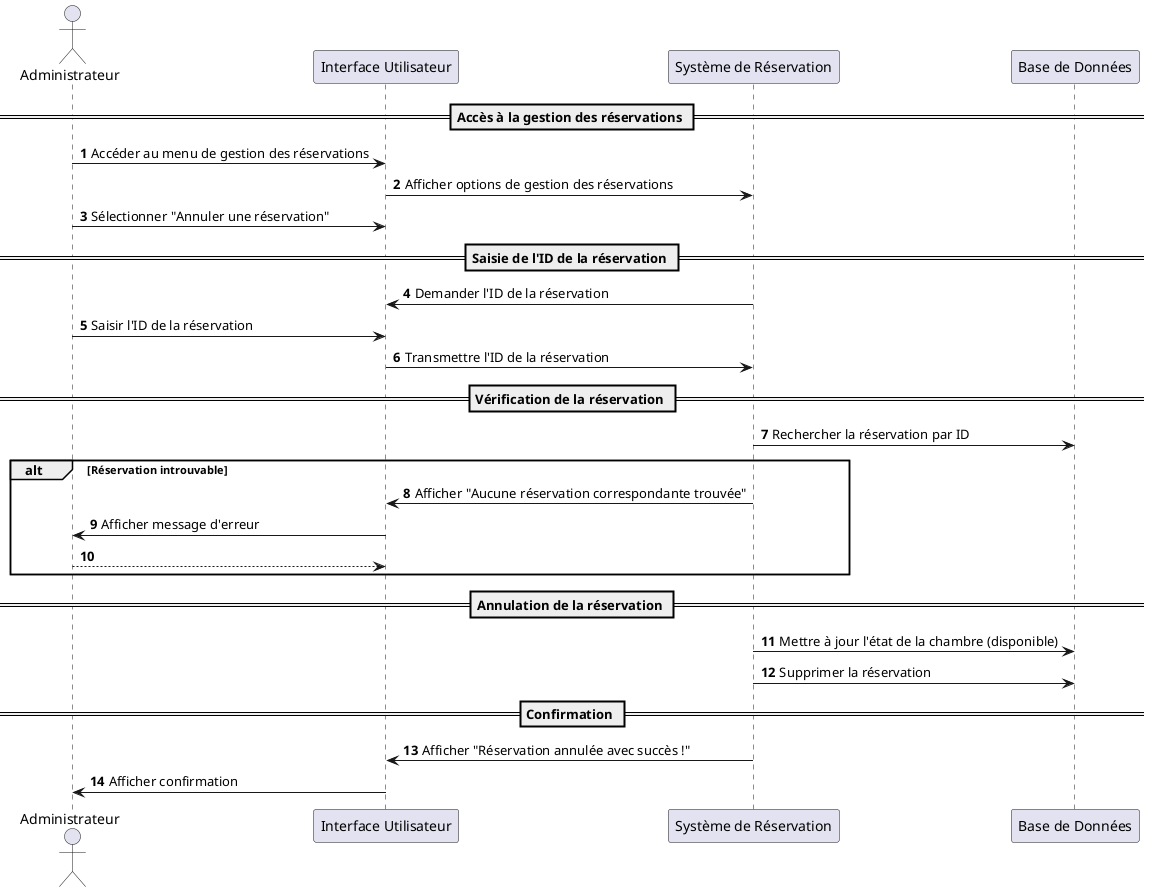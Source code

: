 @startuml
autonumber

actor Administrateur
participant "Interface Utilisateur" as UI
participant "Système de Réservation" as System
participant "Base de Données" as DB

== Accès à la gestion des réservations ==
Administrateur -> UI: Accéder au menu de gestion des réservations
UI -> System: Afficher options de gestion des réservations
Administrateur -> UI: Sélectionner "Annuler une réservation"

== Saisie de l'ID de la réservation ==
System -> UI: Demander l'ID de la réservation
Administrateur -> UI: Saisir l'ID de la réservation
UI -> System: Transmettre l'ID de la réservation

== Vérification de la réservation ==
System -> DB: Rechercher la réservation par ID
alt Réservation introuvable
    System -> UI: Afficher "Aucune réservation correspondante trouvée"
    UI -> Administrateur: Afficher message d'erreur
    return
end

== Annulation de la réservation ==
System -> DB: Mettre à jour l'état de la chambre (disponible)
System -> DB: Supprimer la réservation

== Confirmation ==
System -> UI: Afficher "Réservation annulée avec succès !"
UI -> Administrateur: Afficher confirmation

@enduml
